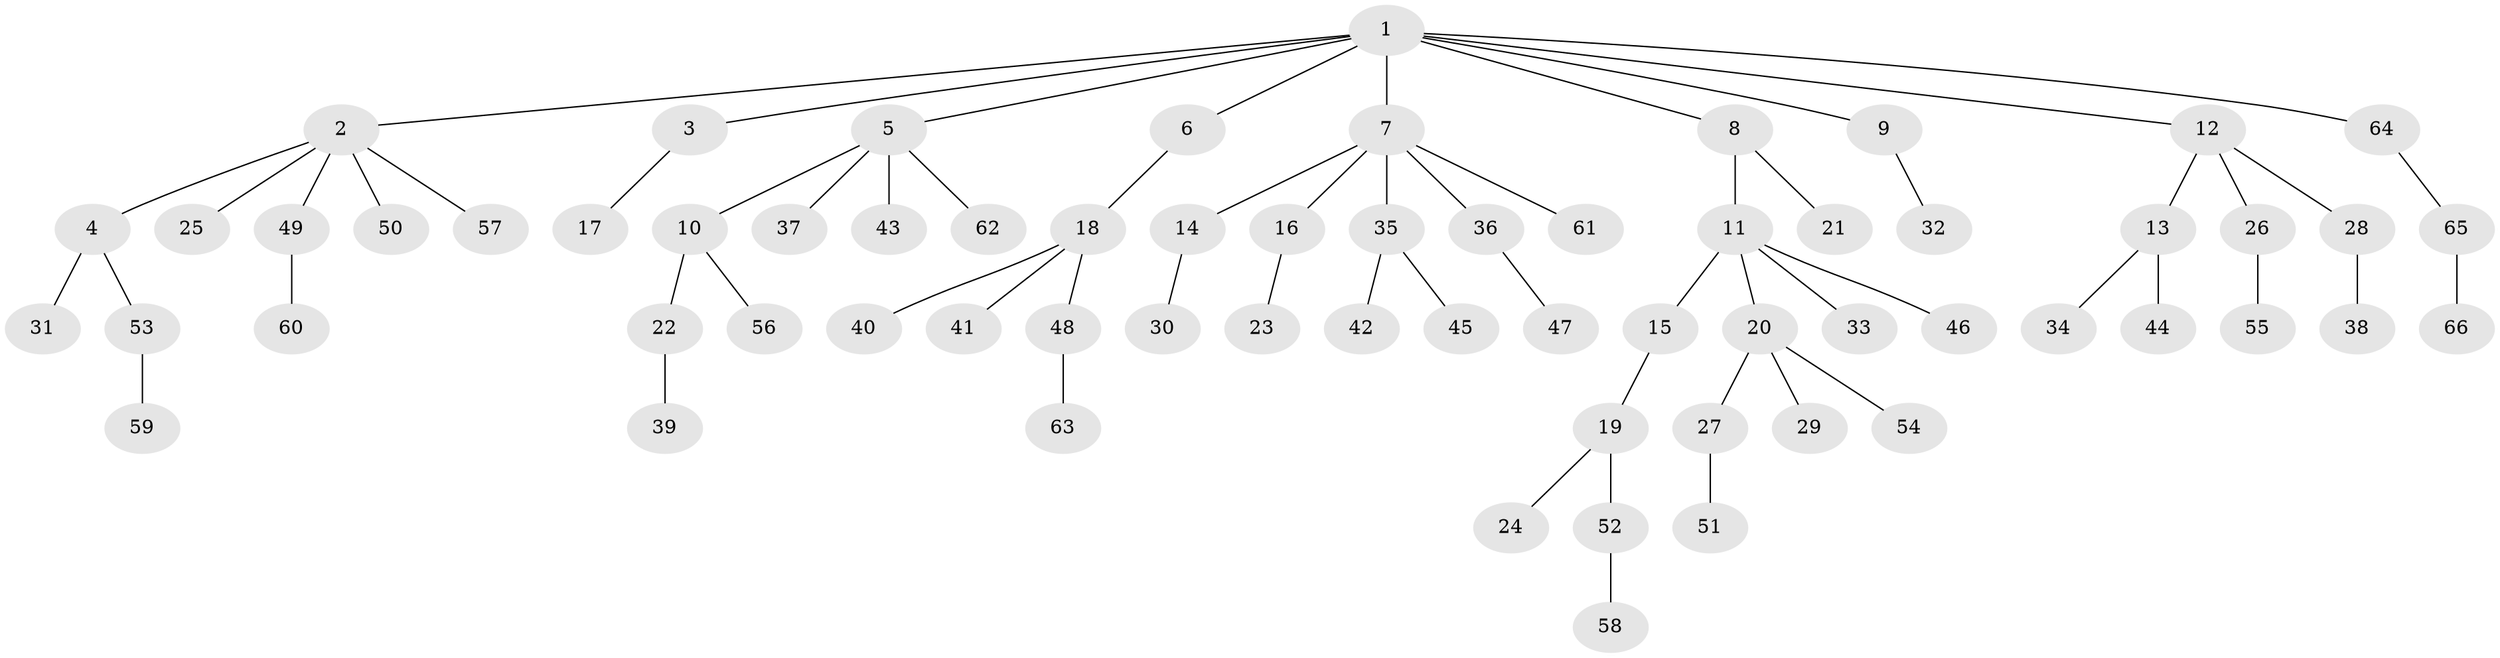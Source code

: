 // coarse degree distribution, {9: 0.020833333333333332, 6: 0.020833333333333332, 2: 0.2916666666666667, 4: 0.0625, 5: 0.020833333333333332, 1: 0.5208333333333334, 3: 0.0625}
// Generated by graph-tools (version 1.1) at 2025/51/03/04/25 22:51:57]
// undirected, 66 vertices, 65 edges
graph export_dot {
  node [color=gray90,style=filled];
  1;
  2;
  3;
  4;
  5;
  6;
  7;
  8;
  9;
  10;
  11;
  12;
  13;
  14;
  15;
  16;
  17;
  18;
  19;
  20;
  21;
  22;
  23;
  24;
  25;
  26;
  27;
  28;
  29;
  30;
  31;
  32;
  33;
  34;
  35;
  36;
  37;
  38;
  39;
  40;
  41;
  42;
  43;
  44;
  45;
  46;
  47;
  48;
  49;
  50;
  51;
  52;
  53;
  54;
  55;
  56;
  57;
  58;
  59;
  60;
  61;
  62;
  63;
  64;
  65;
  66;
  1 -- 2;
  1 -- 3;
  1 -- 5;
  1 -- 6;
  1 -- 7;
  1 -- 8;
  1 -- 9;
  1 -- 12;
  1 -- 64;
  2 -- 4;
  2 -- 25;
  2 -- 49;
  2 -- 50;
  2 -- 57;
  3 -- 17;
  4 -- 31;
  4 -- 53;
  5 -- 10;
  5 -- 37;
  5 -- 43;
  5 -- 62;
  6 -- 18;
  7 -- 14;
  7 -- 16;
  7 -- 35;
  7 -- 36;
  7 -- 61;
  8 -- 11;
  8 -- 21;
  9 -- 32;
  10 -- 22;
  10 -- 56;
  11 -- 15;
  11 -- 20;
  11 -- 33;
  11 -- 46;
  12 -- 13;
  12 -- 26;
  12 -- 28;
  13 -- 34;
  13 -- 44;
  14 -- 30;
  15 -- 19;
  16 -- 23;
  18 -- 40;
  18 -- 41;
  18 -- 48;
  19 -- 24;
  19 -- 52;
  20 -- 27;
  20 -- 29;
  20 -- 54;
  22 -- 39;
  26 -- 55;
  27 -- 51;
  28 -- 38;
  35 -- 42;
  35 -- 45;
  36 -- 47;
  48 -- 63;
  49 -- 60;
  52 -- 58;
  53 -- 59;
  64 -- 65;
  65 -- 66;
}
